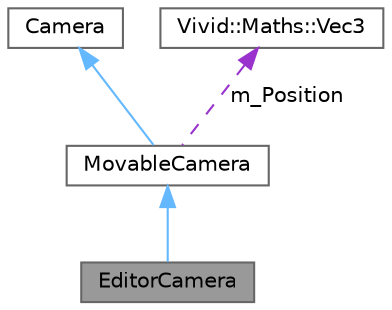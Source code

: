 digraph "EditorCamera"
{
 // LATEX_PDF_SIZE
  bgcolor="transparent";
  edge [fontname=Helvetica,fontsize=10,labelfontname=Helvetica,labelfontsize=10];
  node [fontname=Helvetica,fontsize=10,shape=box,height=0.2,width=0.4];
  Node1 [label="EditorCamera",height=0.2,width=0.4,color="gray40", fillcolor="grey60", style="filled", fontcolor="black",tooltip="A class for the EditorCamera."];
  Node2 -> Node1 [dir="back",color="steelblue1",style="solid"];
  Node2 [label="MovableCamera",height=0.2,width=0.4,color="gray40", fillcolor="white", style="filled",URL="$d7/d29/class_movable_camera.html",tooltip="A class for the MovableCamera's."];
  Node3 -> Node2 [dir="back",color="steelblue1",style="solid"];
  Node3 [label="Camera",height=0.2,width=0.4,color="gray40", fillcolor="white", style="filled",URL="$da/dbb/class_camera.html",tooltip="A class that represents the camera."];
  Node4 -> Node2 [dir="back",color="darkorchid3",style="dashed",label=" m_Position" ];
  Node4 [label="Vivid::Maths::Vec3",height=0.2,width=0.4,color="gray40", fillcolor="white", style="filled",URL="$d4/df7/struct_vivid_1_1_maths_1_1_vec3.html",tooltip="Contains a 3D vector."];
}
